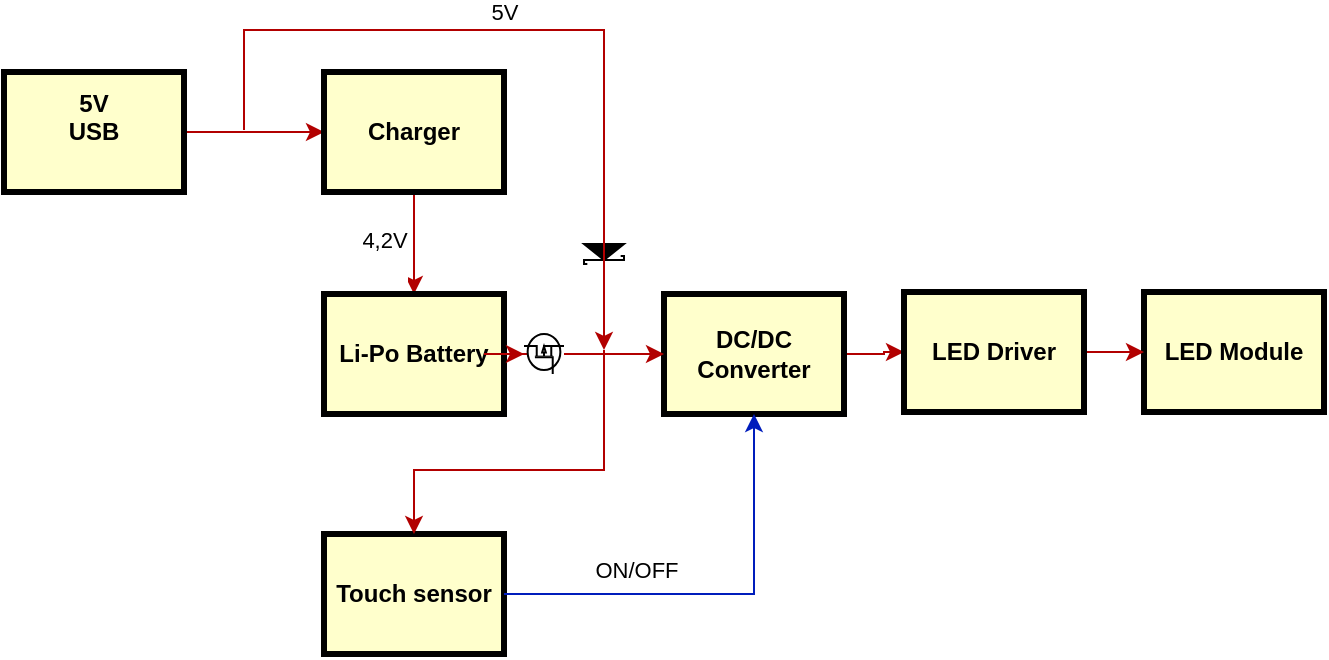 <mxfile version="22.1.3" type="github">
  <diagram name="Page-1" id="c7558073-3199-34d8-9f00-42111426c3f3">
    <mxGraphModel dx="-7" dy="426" grid="1" gridSize="10" guides="1" tooltips="1" connect="1" arrows="1" fold="1" page="1" pageScale="1" pageWidth="826" pageHeight="1169" background="none" math="0" shadow="0">
      <root>
        <mxCell id="0" />
        <mxCell id="1" parent="0" />
        <mxCell id="O1FrOAGbyvd83Z-hj354-107" value="" style="edgeStyle=orthogonalEdgeStyle;rounded=0;orthogonalLoop=1;jettySize=auto;html=1;fillColor=#e51400;strokeColor=#B20000;" edge="1" parent="1" source="15" target="O1FrOAGbyvd83Z-hj354-96">
          <mxGeometry relative="1" as="geometry" />
        </mxCell>
        <mxCell id="15" value="5V&#xa;USB&#xa;" style="whiteSpace=wrap;align=center;verticalAlign=middle;fontStyle=1;strokeWidth=3;fillColor=#FFFFCC" parent="1" vertex="1">
          <mxGeometry x="880" y="281" width="90" height="60" as="geometry" />
        </mxCell>
        <mxCell id="O1FrOAGbyvd83Z-hj354-109" value="" style="edgeStyle=orthogonalEdgeStyle;rounded=0;orthogonalLoop=1;jettySize=auto;html=1;fillColor=#e51400;strokeColor=#B20000;" edge="1" parent="1" source="O1FrOAGbyvd83Z-hj354-96" target="O1FrOAGbyvd83Z-hj354-99">
          <mxGeometry relative="1" as="geometry" />
        </mxCell>
        <mxCell id="O1FrOAGbyvd83Z-hj354-124" value="&lt;div&gt;4,2V&lt;/div&gt;&lt;div&gt;&lt;br&gt;&lt;/div&gt;" style="edgeLabel;html=1;align=center;verticalAlign=middle;resizable=0;points=[];" vertex="1" connectable="0" parent="O1FrOAGbyvd83Z-hj354-109">
          <mxGeometry x="-0.072" y="2" relative="1" as="geometry">
            <mxPoint x="-17" y="7" as="offset" />
          </mxGeometry>
        </mxCell>
        <mxCell id="O1FrOAGbyvd83Z-hj354-96" value="Charger" style="whiteSpace=wrap;align=center;verticalAlign=middle;fontStyle=1;strokeWidth=3;fillColor=#FFFFCC" vertex="1" parent="1">
          <mxGeometry x="1040" y="281" width="90" height="60" as="geometry" />
        </mxCell>
        <mxCell id="O1FrOAGbyvd83Z-hj354-111" value="" style="edgeStyle=orthogonalEdgeStyle;rounded=0;orthogonalLoop=1;jettySize=auto;html=1;fillColor=#e51400;strokeColor=#B20000;" edge="1" parent="1" source="O1FrOAGbyvd83Z-hj354-97" target="O1FrOAGbyvd83Z-hj354-100">
          <mxGeometry relative="1" as="geometry" />
        </mxCell>
        <mxCell id="O1FrOAGbyvd83Z-hj354-97" value="DC/DC Converter" style="whiteSpace=wrap;align=center;verticalAlign=middle;fontStyle=1;strokeWidth=3;fillColor=#FFFFCC" vertex="1" parent="1">
          <mxGeometry x="1210" y="392" width="90" height="60" as="geometry" />
        </mxCell>
        <mxCell id="O1FrOAGbyvd83Z-hj354-98" value="LED Module" style="whiteSpace=wrap;align=center;verticalAlign=middle;fontStyle=1;strokeWidth=3;fillColor=#FFFFCC" vertex="1" parent="1">
          <mxGeometry x="1450" y="391" width="90" height="60" as="geometry" />
        </mxCell>
        <mxCell id="O1FrOAGbyvd83Z-hj354-110" value="" style="edgeStyle=orthogonalEdgeStyle;rounded=0;orthogonalLoop=1;jettySize=auto;html=1;fillColor=#e51400;strokeColor=#B20000;" edge="1" parent="1" source="O1FrOAGbyvd83Z-hj354-104" target="O1FrOAGbyvd83Z-hj354-97">
          <mxGeometry relative="1" as="geometry" />
        </mxCell>
        <mxCell id="O1FrOAGbyvd83Z-hj354-99" value="Li-Po Battery" style="whiteSpace=wrap;align=center;verticalAlign=middle;fontStyle=1;strokeWidth=3;fillColor=#FFFFCC" vertex="1" parent="1">
          <mxGeometry x="1040" y="392" width="90" height="60" as="geometry" />
        </mxCell>
        <mxCell id="O1FrOAGbyvd83Z-hj354-112" value="" style="edgeStyle=orthogonalEdgeStyle;rounded=0;orthogonalLoop=1;jettySize=auto;html=1;fillColor=#e51400;strokeColor=#B20000;" edge="1" parent="1" source="O1FrOAGbyvd83Z-hj354-100" target="O1FrOAGbyvd83Z-hj354-98">
          <mxGeometry relative="1" as="geometry" />
        </mxCell>
        <mxCell id="O1FrOAGbyvd83Z-hj354-100" value="LED Driver" style="whiteSpace=wrap;align=center;verticalAlign=middle;fontStyle=1;strokeWidth=3;fillColor=#FFFFCC" vertex="1" parent="1">
          <mxGeometry x="1330" y="391" width="90" height="60" as="geometry" />
        </mxCell>
        <mxCell id="O1FrOAGbyvd83Z-hj354-101" value="Touch sensor" style="whiteSpace=wrap;align=center;verticalAlign=middle;fontStyle=1;strokeWidth=3;fillColor=#FFFFCC" vertex="1" parent="1">
          <mxGeometry x="1040" y="512" width="90" height="60" as="geometry" />
        </mxCell>
        <mxCell id="O1FrOAGbyvd83Z-hj354-103" value="" style="pointerEvents=1;fillColor=strokeColor;verticalLabelPosition=bottom;shadow=0;dashed=0;align=center;html=1;verticalAlign=top;shape=mxgraph.electrical.diodes.schottky_diode;rotation=90;" vertex="1" parent="1">
          <mxGeometry x="1170" y="361" width="20" height="20" as="geometry" />
        </mxCell>
        <mxCell id="O1FrOAGbyvd83Z-hj354-114" value="" style="endArrow=classic;html=1;rounded=0;fillColor=#e51400;strokeColor=#B20000;" edge="1" parent="1">
          <mxGeometry width="50" height="50" relative="1" as="geometry">
            <mxPoint x="1000" y="310" as="sourcePoint" />
            <mxPoint x="1180" y="420" as="targetPoint" />
            <Array as="points">
              <mxPoint x="1000" y="260" />
              <mxPoint x="1090" y="260" />
              <mxPoint x="1180" y="260" />
            </Array>
          </mxGeometry>
        </mxCell>
        <mxCell id="O1FrOAGbyvd83Z-hj354-123" value="5V" style="edgeLabel;html=1;align=center;verticalAlign=middle;resizable=0;points=[];" vertex="1" connectable="0" parent="O1FrOAGbyvd83Z-hj354-114">
          <mxGeometry x="-0.068" relative="1" as="geometry">
            <mxPoint x="-2" y="-9" as="offset" />
          </mxGeometry>
        </mxCell>
        <mxCell id="O1FrOAGbyvd83Z-hj354-117" value="" style="edgeStyle=orthogonalEdgeStyle;rounded=0;orthogonalLoop=1;jettySize=auto;html=1;fillColor=#e51400;strokeColor=#B20000;" edge="1" parent="1" source="O1FrOAGbyvd83Z-hj354-99" target="O1FrOAGbyvd83Z-hj354-104">
          <mxGeometry relative="1" as="geometry">
            <mxPoint x="1130" y="422" as="sourcePoint" />
            <mxPoint x="1210" y="422" as="targetPoint" />
          </mxGeometry>
        </mxCell>
        <mxCell id="O1FrOAGbyvd83Z-hj354-104" value="" style="verticalLabelPosition=bottom;shadow=0;dashed=0;align=center;html=1;verticalAlign=top;shape=mxgraph.electrical.mosfets1.p-channel_mosfet_1;rotation=-90;" vertex="1" parent="1">
          <mxGeometry x="1140" y="412" width="20" height="20" as="geometry" />
        </mxCell>
        <mxCell id="O1FrOAGbyvd83Z-hj354-118" value="" style="edgeStyle=orthogonalEdgeStyle;rounded=0;orthogonalLoop=1;jettySize=auto;html=1;fillColor=#e51400;strokeColor=#B20000;entryX=0.5;entryY=0;entryDx=0;entryDy=0;" edge="1" parent="1" target="O1FrOAGbyvd83Z-hj354-101">
          <mxGeometry relative="1" as="geometry">
            <mxPoint x="1180" y="420" as="sourcePoint" />
            <mxPoint x="1080" y="480" as="targetPoint" />
            <Array as="points">
              <mxPoint x="1180" y="480" />
              <mxPoint x="1085" y="480" />
            </Array>
          </mxGeometry>
        </mxCell>
        <mxCell id="O1FrOAGbyvd83Z-hj354-121" value="" style="edgeStyle=orthogonalEdgeStyle;rounded=0;orthogonalLoop=1;jettySize=auto;html=1;fillColor=#0050ef;strokeColor=#001DBC;exitX=1;exitY=0.5;exitDx=0;exitDy=0;entryX=0.5;entryY=1;entryDx=0;entryDy=0;" edge="1" parent="1" source="O1FrOAGbyvd83Z-hj354-101" target="O1FrOAGbyvd83Z-hj354-97">
          <mxGeometry relative="1" as="geometry">
            <mxPoint x="1230" y="534.5" as="sourcePoint" />
            <mxPoint x="1230" y="615.5" as="targetPoint" />
          </mxGeometry>
        </mxCell>
        <mxCell id="O1FrOAGbyvd83Z-hj354-122" value="ON/OFF" style="edgeLabel;html=1;align=center;verticalAlign=middle;resizable=0;points=[];" vertex="1" connectable="0" parent="O1FrOAGbyvd83Z-hj354-121">
          <mxGeometry x="-0.388" y="-2" relative="1" as="geometry">
            <mxPoint y="-14" as="offset" />
          </mxGeometry>
        </mxCell>
      </root>
    </mxGraphModel>
  </diagram>
</mxfile>
